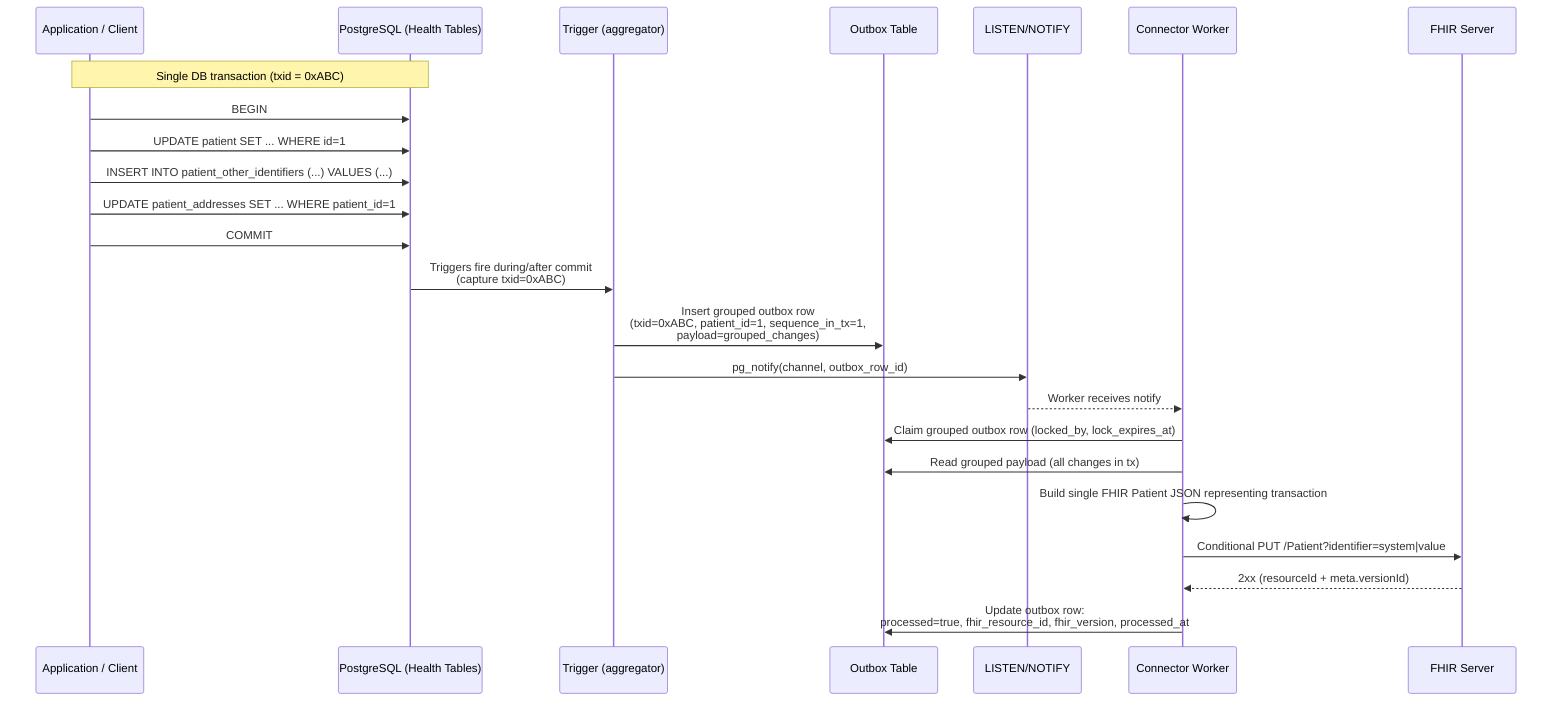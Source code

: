 sequenceDiagram
    participant App as Application / Client
    participant DB as PostgreSQL (Health Tables)
    participant TRG as Trigger (aggregator)
    participant OUT as Outbox Table
    participant NOTIFY as LISTEN/NOTIFY
    participant W as Connector Worker
    participant FHIR as FHIR Server

    Note over App,DB: Single DB transaction (txid = 0xABC)
    App->>DB: BEGIN
    App->>DB: UPDATE patient SET ... WHERE id=1
    App->>DB: INSERT INTO patient_other_identifiers (...) VALUES (...)
    App->>DB: UPDATE patient_addresses SET ... WHERE patient_id=1
    App->>DB: COMMIT

    DB->>TRG: Triggers fire during/after commit <br>(capture txid=0xABC)
    TRG->>OUT: Insert grouped outbox row <br>(txid=0xABC, patient_id=1, sequence_in_tx=1, <br>payload=grouped_changes)
    TRG->>NOTIFY: pg_notify(channel, outbox_row_id)

    NOTIFY-->>W: Worker receives notify
    W->>OUT: Claim grouped outbox row (locked_by, lock_expires_at)
    W->>OUT: Read grouped payload (all changes in tx)
    W->>W: Build single FHIR Patient JSON representing transaction
    W->>FHIR: Conditional PUT /Patient?identifier=system|value
    FHIR-->>W: 2xx (resourceId + meta.versionId)

    W->>OUT: Update outbox row: <br>processed=true, fhir_resource_id, fhir_version, processed_at
